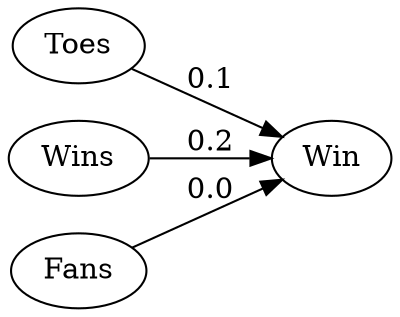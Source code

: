 // Win Node
digraph {
	graph [dpi=200 rankdir=LR splines=false]
	0 [label=Toes]
	1 [label=Wins]
	2 [label=Fans]
	3 [label=Win]
	0 -> 3 [label=0.1]
	1 -> 3 [label=0.2]
	2 -> 3 [label=0.0]
}
